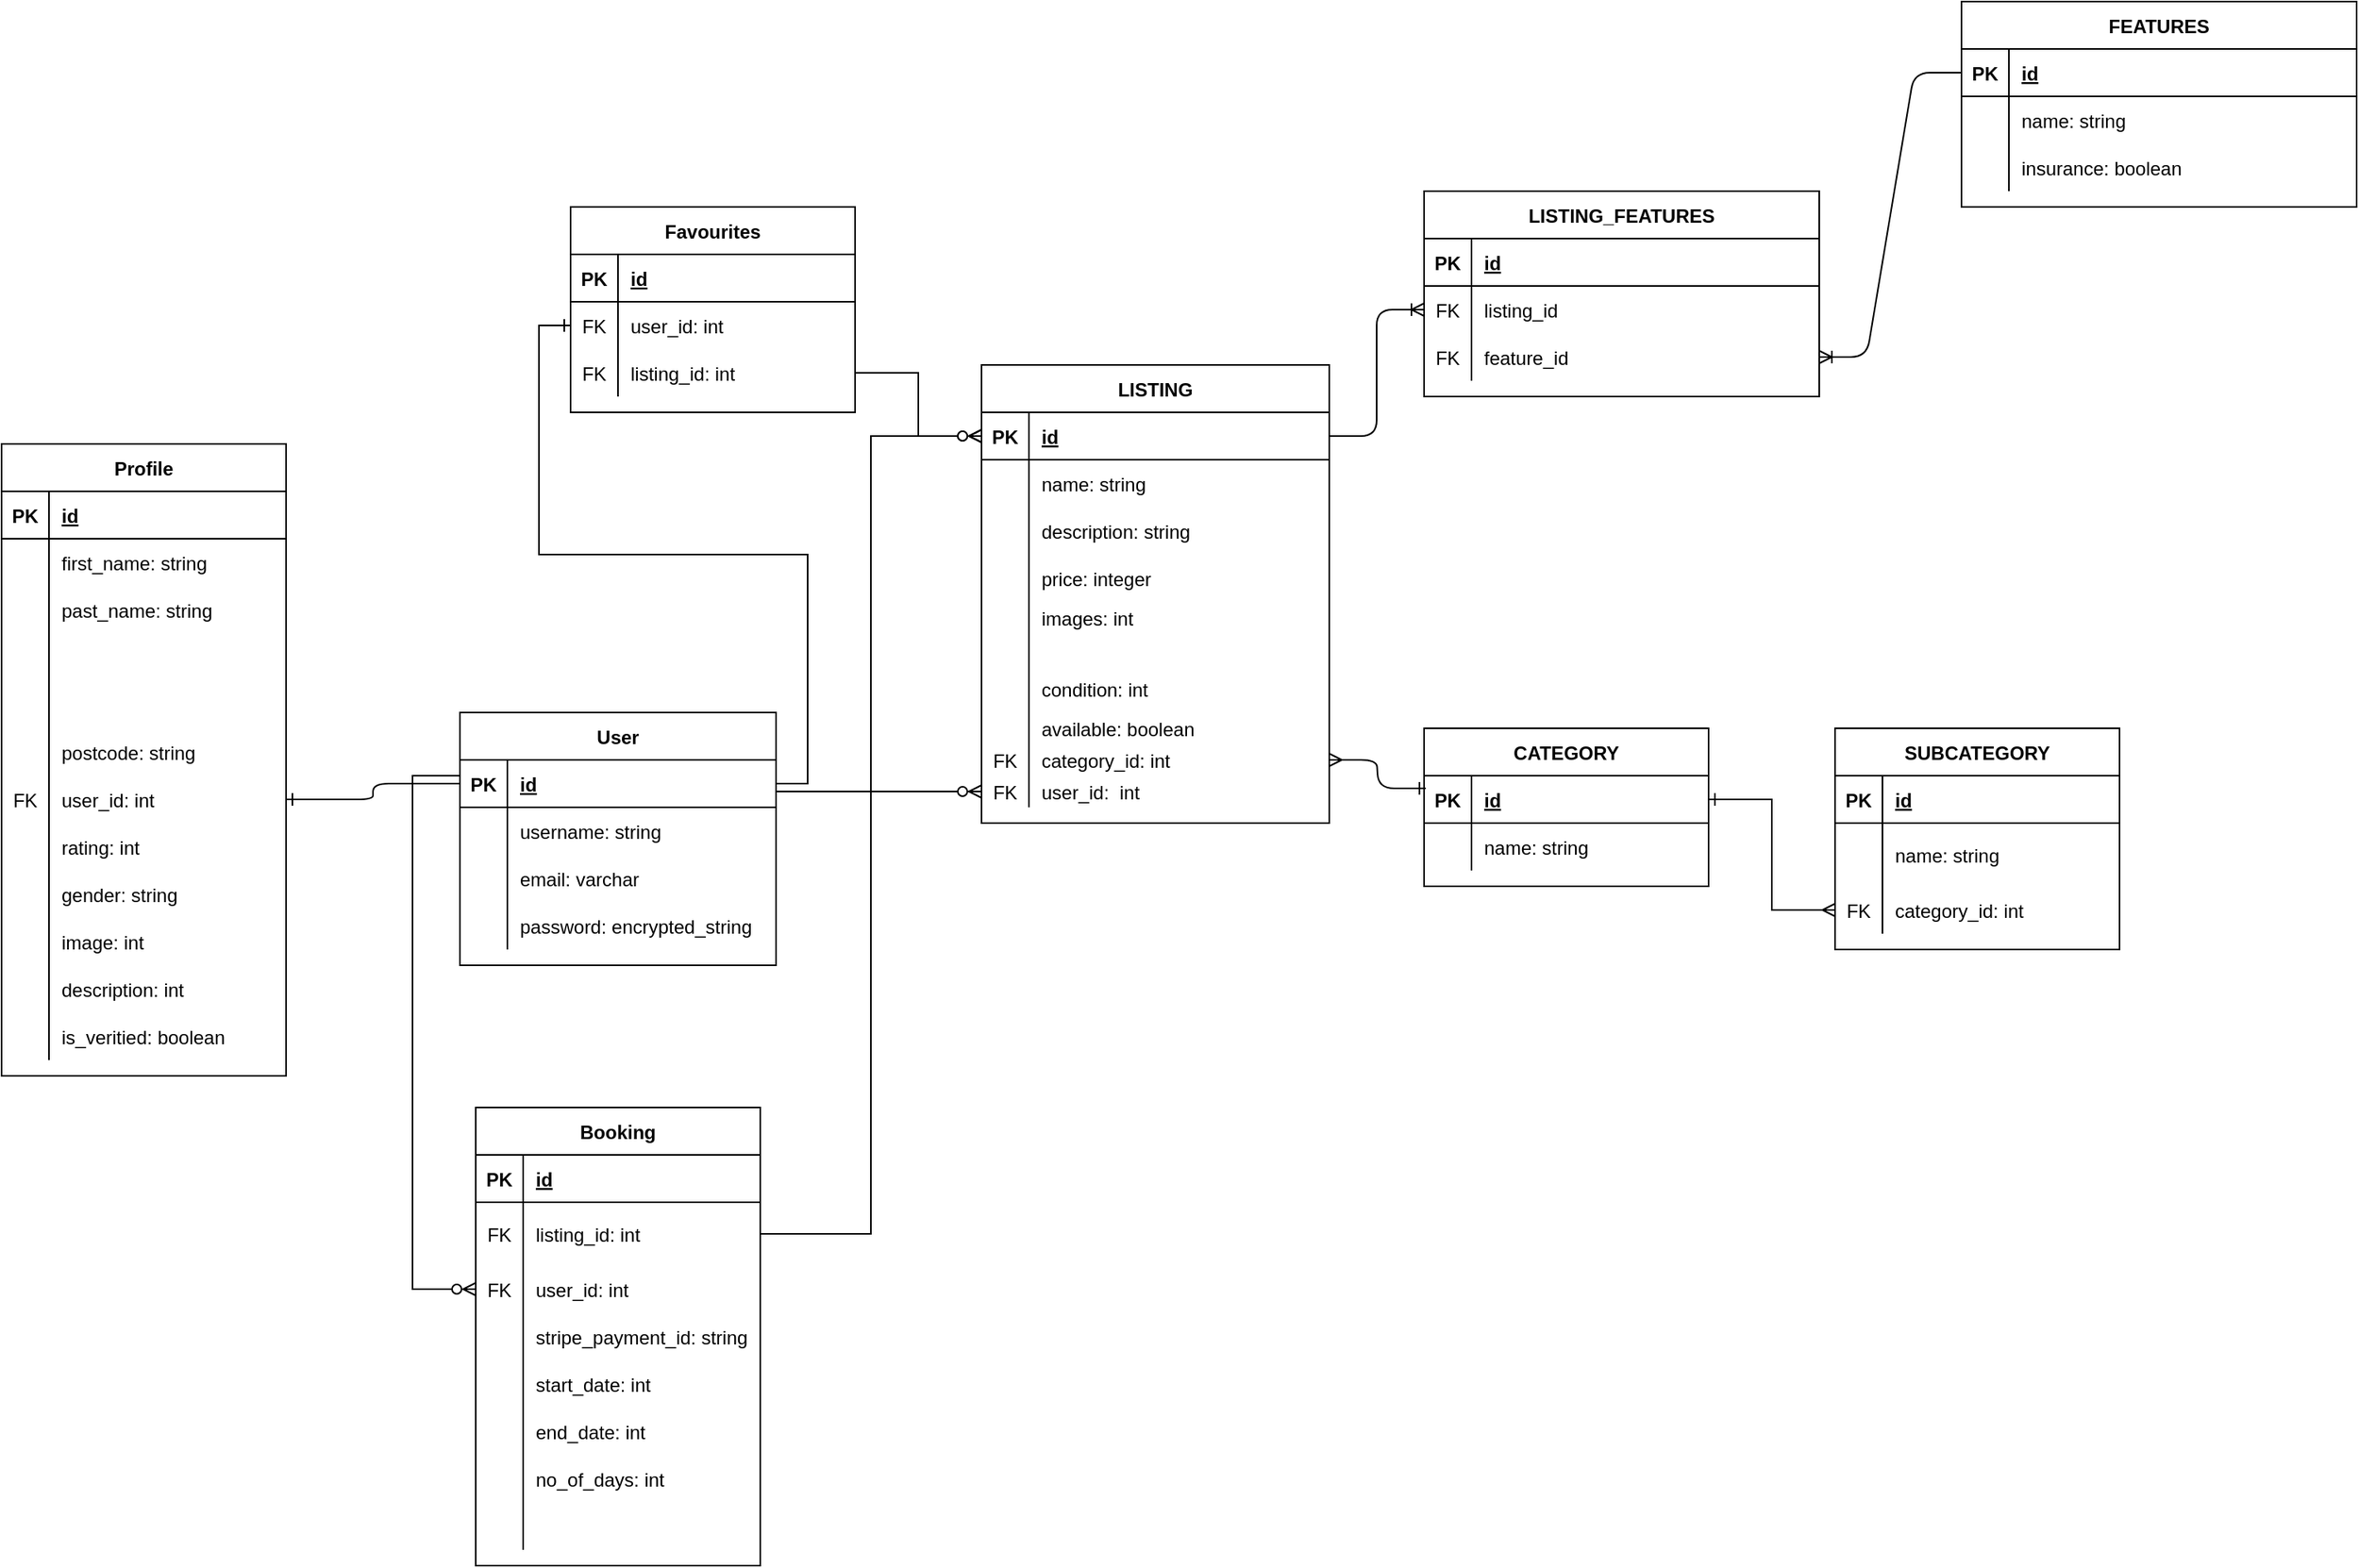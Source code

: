 <mxfile version="14.4.4" type="github">
  <diagram id="R2lEEEUBdFMjLlhIrx00" name="Page-1">
    <mxGraphModel dx="1363" dy="677" grid="1" gridSize="10" guides="1" tooltips="1" connect="1" arrows="1" fold="1" page="1" pageScale="1" pageWidth="1654" pageHeight="2336" math="0" shadow="0" extFonts="Permanent Marker^https://fonts.googleapis.com/css?family=Permanent+Marker">
      <root>
        <mxCell id="0" />
        <mxCell id="1" parent="0" />
        <mxCell id="C-vyLk0tnHw3VtMMgP7b-13" value="LISTING_FEATURES" style="shape=table;startSize=30;container=1;collapsible=1;childLayout=tableLayout;fixedRows=1;rowLines=0;fontStyle=1;align=center;resizeLast=1;" parent="1" vertex="1">
          <mxGeometry x="980" y="160" width="250" height="130" as="geometry" />
        </mxCell>
        <mxCell id="C-vyLk0tnHw3VtMMgP7b-14" value="" style="shape=partialRectangle;collapsible=0;dropTarget=0;pointerEvents=0;fillColor=none;points=[[0,0.5],[1,0.5]];portConstraint=eastwest;top=0;left=0;right=0;bottom=1;" parent="C-vyLk0tnHw3VtMMgP7b-13" vertex="1">
          <mxGeometry y="30" width="250" height="30" as="geometry" />
        </mxCell>
        <mxCell id="C-vyLk0tnHw3VtMMgP7b-15" value="PK" style="shape=partialRectangle;overflow=hidden;connectable=0;fillColor=none;top=0;left=0;bottom=0;right=0;fontStyle=1;" parent="C-vyLk0tnHw3VtMMgP7b-14" vertex="1">
          <mxGeometry width="30" height="30" as="geometry" />
        </mxCell>
        <mxCell id="C-vyLk0tnHw3VtMMgP7b-16" value="id" style="shape=partialRectangle;overflow=hidden;connectable=0;fillColor=none;top=0;left=0;bottom=0;right=0;align=left;spacingLeft=6;fontStyle=5;" parent="C-vyLk0tnHw3VtMMgP7b-14" vertex="1">
          <mxGeometry x="30" width="220" height="30" as="geometry" />
        </mxCell>
        <mxCell id="C-vyLk0tnHw3VtMMgP7b-17" value="" style="shape=partialRectangle;collapsible=0;dropTarget=0;pointerEvents=0;fillColor=none;points=[[0,0.5],[1,0.5]];portConstraint=eastwest;top=0;left=0;right=0;bottom=0;" parent="C-vyLk0tnHw3VtMMgP7b-13" vertex="1">
          <mxGeometry y="60" width="250" height="30" as="geometry" />
        </mxCell>
        <mxCell id="C-vyLk0tnHw3VtMMgP7b-18" value="FK" style="shape=partialRectangle;overflow=hidden;connectable=0;fillColor=none;top=0;left=0;bottom=0;right=0;" parent="C-vyLk0tnHw3VtMMgP7b-17" vertex="1">
          <mxGeometry width="30" height="30" as="geometry" />
        </mxCell>
        <mxCell id="C-vyLk0tnHw3VtMMgP7b-19" value="listing_id" style="shape=partialRectangle;overflow=hidden;connectable=0;fillColor=none;top=0;left=0;bottom=0;right=0;align=left;spacingLeft=6;" parent="C-vyLk0tnHw3VtMMgP7b-17" vertex="1">
          <mxGeometry x="30" width="220" height="30" as="geometry" />
        </mxCell>
        <mxCell id="C-vyLk0tnHw3VtMMgP7b-20" value="" style="shape=partialRectangle;collapsible=0;dropTarget=0;pointerEvents=0;fillColor=none;points=[[0,0.5],[1,0.5]];portConstraint=eastwest;top=0;left=0;right=0;bottom=0;" parent="C-vyLk0tnHw3VtMMgP7b-13" vertex="1">
          <mxGeometry y="90" width="250" height="30" as="geometry" />
        </mxCell>
        <mxCell id="C-vyLk0tnHw3VtMMgP7b-21" value="FK" style="shape=partialRectangle;overflow=hidden;connectable=0;fillColor=none;top=0;left=0;bottom=0;right=0;" parent="C-vyLk0tnHw3VtMMgP7b-20" vertex="1">
          <mxGeometry width="30" height="30" as="geometry" />
        </mxCell>
        <mxCell id="C-vyLk0tnHw3VtMMgP7b-22" value="feature_id" style="shape=partialRectangle;overflow=hidden;connectable=0;fillColor=none;top=0;left=0;bottom=0;right=0;align=left;spacingLeft=6;" parent="C-vyLk0tnHw3VtMMgP7b-20" vertex="1">
          <mxGeometry x="30" width="220" height="30" as="geometry" />
        </mxCell>
        <mxCell id="C-vyLk0tnHw3VtMMgP7b-23" value="FEATURES" style="shape=table;startSize=30;container=1;collapsible=1;childLayout=tableLayout;fixedRows=1;rowLines=0;fontStyle=1;align=center;resizeLast=1;" parent="1" vertex="1">
          <mxGeometry x="1320" y="40" width="250" height="130" as="geometry" />
        </mxCell>
        <mxCell id="C-vyLk0tnHw3VtMMgP7b-24" value="" style="shape=partialRectangle;collapsible=0;dropTarget=0;pointerEvents=0;fillColor=none;points=[[0,0.5],[1,0.5]];portConstraint=eastwest;top=0;left=0;right=0;bottom=1;" parent="C-vyLk0tnHw3VtMMgP7b-23" vertex="1">
          <mxGeometry y="30" width="250" height="30" as="geometry" />
        </mxCell>
        <mxCell id="C-vyLk0tnHw3VtMMgP7b-25" value="PK" style="shape=partialRectangle;overflow=hidden;connectable=0;fillColor=none;top=0;left=0;bottom=0;right=0;fontStyle=1;" parent="C-vyLk0tnHw3VtMMgP7b-24" vertex="1">
          <mxGeometry width="30" height="30" as="geometry" />
        </mxCell>
        <mxCell id="C-vyLk0tnHw3VtMMgP7b-26" value="id" style="shape=partialRectangle;overflow=hidden;connectable=0;fillColor=none;top=0;left=0;bottom=0;right=0;align=left;spacingLeft=6;fontStyle=5;" parent="C-vyLk0tnHw3VtMMgP7b-24" vertex="1">
          <mxGeometry x="30" width="220" height="30" as="geometry" />
        </mxCell>
        <mxCell id="C-vyLk0tnHw3VtMMgP7b-27" value="" style="shape=partialRectangle;collapsible=0;dropTarget=0;pointerEvents=0;fillColor=none;points=[[0,0.5],[1,0.5]];portConstraint=eastwest;top=0;left=0;right=0;bottom=0;" parent="C-vyLk0tnHw3VtMMgP7b-23" vertex="1">
          <mxGeometry y="60" width="250" height="30" as="geometry" />
        </mxCell>
        <mxCell id="C-vyLk0tnHw3VtMMgP7b-28" value="" style="shape=partialRectangle;overflow=hidden;connectable=0;fillColor=none;top=0;left=0;bottom=0;right=0;" parent="C-vyLk0tnHw3VtMMgP7b-27" vertex="1">
          <mxGeometry width="30" height="30" as="geometry" />
        </mxCell>
        <mxCell id="C-vyLk0tnHw3VtMMgP7b-29" value="name: string" style="shape=partialRectangle;overflow=hidden;connectable=0;fillColor=none;top=0;left=0;bottom=0;right=0;align=left;spacingLeft=6;" parent="C-vyLk0tnHw3VtMMgP7b-27" vertex="1">
          <mxGeometry x="30" width="220" height="30" as="geometry" />
        </mxCell>
        <mxCell id="Q3FPXsVdG5ssyg1eh__7-69" style="shape=partialRectangle;collapsible=0;dropTarget=0;pointerEvents=0;fillColor=none;points=[[0,0.5],[1,0.5]];portConstraint=eastwest;top=0;left=0;right=0;bottom=0;" vertex="1" parent="C-vyLk0tnHw3VtMMgP7b-23">
          <mxGeometry y="90" width="250" height="30" as="geometry" />
        </mxCell>
        <mxCell id="Q3FPXsVdG5ssyg1eh__7-70" style="shape=partialRectangle;overflow=hidden;connectable=0;fillColor=none;top=0;left=0;bottom=0;right=0;" vertex="1" parent="Q3FPXsVdG5ssyg1eh__7-69">
          <mxGeometry width="30" height="30" as="geometry" />
        </mxCell>
        <mxCell id="Q3FPXsVdG5ssyg1eh__7-71" value="insurance: boolean" style="shape=partialRectangle;overflow=hidden;connectable=0;fillColor=none;top=0;left=0;bottom=0;right=0;align=left;spacingLeft=6;" vertex="1" parent="Q3FPXsVdG5ssyg1eh__7-69">
          <mxGeometry x="30" width="220" height="30" as="geometry" />
        </mxCell>
        <mxCell id="Q3FPXsVdG5ssyg1eh__7-32" value="LISTING" style="shape=table;startSize=30;container=1;collapsible=1;childLayout=tableLayout;fixedRows=1;rowLines=0;fontStyle=1;align=center;resizeLast=1;" vertex="1" parent="1">
          <mxGeometry x="700" y="270" width="220" height="290" as="geometry" />
        </mxCell>
        <mxCell id="Q3FPXsVdG5ssyg1eh__7-33" value="" style="shape=partialRectangle;collapsible=0;dropTarget=0;pointerEvents=0;fillColor=none;points=[[0,0.5],[1,0.5]];portConstraint=eastwest;top=0;left=0;right=0;bottom=1;" vertex="1" parent="Q3FPXsVdG5ssyg1eh__7-32">
          <mxGeometry y="30" width="220" height="30" as="geometry" />
        </mxCell>
        <mxCell id="Q3FPXsVdG5ssyg1eh__7-34" value="PK" style="shape=partialRectangle;overflow=hidden;connectable=0;fillColor=none;top=0;left=0;bottom=0;right=0;fontStyle=1;" vertex="1" parent="Q3FPXsVdG5ssyg1eh__7-33">
          <mxGeometry width="30" height="30" as="geometry" />
        </mxCell>
        <mxCell id="Q3FPXsVdG5ssyg1eh__7-35" value="id" style="shape=partialRectangle;overflow=hidden;connectable=0;fillColor=none;top=0;left=0;bottom=0;right=0;align=left;spacingLeft=6;fontStyle=5;" vertex="1" parent="Q3FPXsVdG5ssyg1eh__7-33">
          <mxGeometry x="30" width="190" height="30" as="geometry" />
        </mxCell>
        <mxCell id="Q3FPXsVdG5ssyg1eh__7-36" value="" style="shape=partialRectangle;collapsible=0;dropTarget=0;pointerEvents=0;fillColor=none;points=[[0,0.5],[1,0.5]];portConstraint=eastwest;top=0;left=0;right=0;bottom=0;" vertex="1" parent="Q3FPXsVdG5ssyg1eh__7-32">
          <mxGeometry y="60" width="220" height="30" as="geometry" />
        </mxCell>
        <mxCell id="Q3FPXsVdG5ssyg1eh__7-37" value="" style="shape=partialRectangle;overflow=hidden;connectable=0;fillColor=none;top=0;left=0;bottom=0;right=0;" vertex="1" parent="Q3FPXsVdG5ssyg1eh__7-36">
          <mxGeometry width="30" height="30" as="geometry" />
        </mxCell>
        <mxCell id="Q3FPXsVdG5ssyg1eh__7-38" value="name: string" style="shape=partialRectangle;overflow=hidden;connectable=0;fillColor=none;top=0;left=0;bottom=0;right=0;align=left;spacingLeft=6;" vertex="1" parent="Q3FPXsVdG5ssyg1eh__7-36">
          <mxGeometry x="30" width="190" height="30" as="geometry" />
        </mxCell>
        <mxCell id="Q3FPXsVdG5ssyg1eh__7-51" style="shape=partialRectangle;collapsible=0;dropTarget=0;pointerEvents=0;fillColor=none;points=[[0,0.5],[1,0.5]];portConstraint=eastwest;top=0;left=0;right=0;bottom=0;" vertex="1" parent="Q3FPXsVdG5ssyg1eh__7-32">
          <mxGeometry y="90" width="220" height="30" as="geometry" />
        </mxCell>
        <mxCell id="Q3FPXsVdG5ssyg1eh__7-52" style="shape=partialRectangle;overflow=hidden;connectable=0;fillColor=none;top=0;left=0;bottom=0;right=0;" vertex="1" parent="Q3FPXsVdG5ssyg1eh__7-51">
          <mxGeometry width="30" height="30" as="geometry" />
        </mxCell>
        <mxCell id="Q3FPXsVdG5ssyg1eh__7-53" value="description: string" style="shape=partialRectangle;overflow=hidden;connectable=0;fillColor=none;top=0;left=0;bottom=0;right=0;align=left;spacingLeft=6;" vertex="1" parent="Q3FPXsVdG5ssyg1eh__7-51">
          <mxGeometry x="30" width="190" height="30" as="geometry" />
        </mxCell>
        <mxCell id="Q3FPXsVdG5ssyg1eh__7-48" style="shape=partialRectangle;collapsible=0;dropTarget=0;pointerEvents=0;fillColor=none;points=[[0,0.5],[1,0.5]];portConstraint=eastwest;top=0;left=0;right=0;bottom=0;" vertex="1" parent="Q3FPXsVdG5ssyg1eh__7-32">
          <mxGeometry y="120" width="220" height="30" as="geometry" />
        </mxCell>
        <mxCell id="Q3FPXsVdG5ssyg1eh__7-49" style="shape=partialRectangle;overflow=hidden;connectable=0;fillColor=none;top=0;left=0;bottom=0;right=0;" vertex="1" parent="Q3FPXsVdG5ssyg1eh__7-48">
          <mxGeometry width="30" height="30" as="geometry" />
        </mxCell>
        <mxCell id="Q3FPXsVdG5ssyg1eh__7-50" value="price: integer" style="shape=partialRectangle;overflow=hidden;connectable=0;fillColor=none;top=0;left=0;bottom=0;right=0;align=left;spacingLeft=6;" vertex="1" parent="Q3FPXsVdG5ssyg1eh__7-48">
          <mxGeometry x="30" width="190" height="30" as="geometry" />
        </mxCell>
        <mxCell id="Q3FPXsVdG5ssyg1eh__7-45" style="shape=partialRectangle;collapsible=0;dropTarget=0;pointerEvents=0;fillColor=none;points=[[0,0.5],[1,0.5]];portConstraint=eastwest;top=0;left=0;right=0;bottom=0;" vertex="1" parent="Q3FPXsVdG5ssyg1eh__7-32">
          <mxGeometry y="150" width="220" height="20" as="geometry" />
        </mxCell>
        <mxCell id="Q3FPXsVdG5ssyg1eh__7-46" style="shape=partialRectangle;overflow=hidden;connectable=0;fillColor=none;top=0;left=0;bottom=0;right=0;" vertex="1" parent="Q3FPXsVdG5ssyg1eh__7-45">
          <mxGeometry width="30" height="20" as="geometry" />
        </mxCell>
        <mxCell id="Q3FPXsVdG5ssyg1eh__7-47" value="images: int " style="shape=partialRectangle;overflow=hidden;connectable=0;fillColor=none;top=0;left=0;bottom=0;right=0;align=left;spacingLeft=6;" vertex="1" parent="Q3FPXsVdG5ssyg1eh__7-45">
          <mxGeometry x="30" width="190" height="20" as="geometry" />
        </mxCell>
        <mxCell id="Q3FPXsVdG5ssyg1eh__7-60" style="shape=partialRectangle;collapsible=0;dropTarget=0;pointerEvents=0;fillColor=none;points=[[0,0.5],[1,0.5]];portConstraint=eastwest;top=0;left=0;right=0;bottom=0;" vertex="1" parent="Q3FPXsVdG5ssyg1eh__7-32">
          <mxGeometry y="170" width="220" height="20" as="geometry" />
        </mxCell>
        <mxCell id="Q3FPXsVdG5ssyg1eh__7-61" style="shape=partialRectangle;overflow=hidden;connectable=0;fillColor=none;top=0;left=0;bottom=0;right=0;" vertex="1" parent="Q3FPXsVdG5ssyg1eh__7-60">
          <mxGeometry width="30" height="20" as="geometry" />
        </mxCell>
        <mxCell id="Q3FPXsVdG5ssyg1eh__7-62" value="" style="shape=partialRectangle;overflow=hidden;connectable=0;fillColor=none;top=0;left=0;bottom=0;right=0;align=left;spacingLeft=6;" vertex="1" parent="Q3FPXsVdG5ssyg1eh__7-60">
          <mxGeometry x="30" width="190" height="20" as="geometry" />
        </mxCell>
        <mxCell id="Q3FPXsVdG5ssyg1eh__7-57" style="shape=partialRectangle;collapsible=0;dropTarget=0;pointerEvents=0;fillColor=none;points=[[0,0.5],[1,0.5]];portConstraint=eastwest;top=0;left=0;right=0;bottom=0;" vertex="1" parent="Q3FPXsVdG5ssyg1eh__7-32">
          <mxGeometry y="190" width="220" height="30" as="geometry" />
        </mxCell>
        <mxCell id="Q3FPXsVdG5ssyg1eh__7-58" style="shape=partialRectangle;overflow=hidden;connectable=0;fillColor=none;top=0;left=0;bottom=0;right=0;" vertex="1" parent="Q3FPXsVdG5ssyg1eh__7-57">
          <mxGeometry width="30" height="30" as="geometry" />
        </mxCell>
        <mxCell id="Q3FPXsVdG5ssyg1eh__7-59" value="condition: int" style="shape=partialRectangle;overflow=hidden;connectable=0;fillColor=none;top=0;left=0;bottom=0;right=0;align=left;spacingLeft=6;" vertex="1" parent="Q3FPXsVdG5ssyg1eh__7-57">
          <mxGeometry x="30" width="190" height="30" as="geometry" />
        </mxCell>
        <mxCell id="Q3FPXsVdG5ssyg1eh__7-54" style="shape=partialRectangle;collapsible=0;dropTarget=0;pointerEvents=0;fillColor=none;points=[[0,0.5],[1,0.5]];portConstraint=eastwest;top=0;left=0;right=0;bottom=0;" vertex="1" parent="Q3FPXsVdG5ssyg1eh__7-32">
          <mxGeometry y="220" width="220" height="20" as="geometry" />
        </mxCell>
        <mxCell id="Q3FPXsVdG5ssyg1eh__7-55" style="shape=partialRectangle;overflow=hidden;connectable=0;fillColor=none;top=0;left=0;bottom=0;right=0;" vertex="1" parent="Q3FPXsVdG5ssyg1eh__7-54">
          <mxGeometry width="30" height="20" as="geometry" />
        </mxCell>
        <mxCell id="Q3FPXsVdG5ssyg1eh__7-56" value="available: boolean" style="shape=partialRectangle;overflow=hidden;connectable=0;fillColor=none;top=0;left=0;bottom=0;right=0;align=left;spacingLeft=6;" vertex="1" parent="Q3FPXsVdG5ssyg1eh__7-54">
          <mxGeometry x="30" width="190" height="20" as="geometry" />
        </mxCell>
        <mxCell id="Q3FPXsVdG5ssyg1eh__7-132" style="shape=partialRectangle;collapsible=0;dropTarget=0;pointerEvents=0;fillColor=none;points=[[0,0.5],[1,0.5]];portConstraint=eastwest;top=0;left=0;right=0;bottom=0;" vertex="1" parent="Q3FPXsVdG5ssyg1eh__7-32">
          <mxGeometry y="240" width="220" height="20" as="geometry" />
        </mxCell>
        <mxCell id="Q3FPXsVdG5ssyg1eh__7-133" value="FK" style="shape=partialRectangle;overflow=hidden;connectable=0;fillColor=none;top=0;left=0;bottom=0;right=0;" vertex="1" parent="Q3FPXsVdG5ssyg1eh__7-132">
          <mxGeometry width="30" height="20" as="geometry" />
        </mxCell>
        <mxCell id="Q3FPXsVdG5ssyg1eh__7-134" value="category_id: int" style="shape=partialRectangle;overflow=hidden;connectable=0;fillColor=none;top=0;left=0;bottom=0;right=0;align=left;spacingLeft=6;" vertex="1" parent="Q3FPXsVdG5ssyg1eh__7-132">
          <mxGeometry x="30" width="190" height="20" as="geometry" />
        </mxCell>
        <mxCell id="Q3FPXsVdG5ssyg1eh__7-139" style="shape=partialRectangle;collapsible=0;dropTarget=0;pointerEvents=0;fillColor=none;points=[[0,0.5],[1,0.5]];portConstraint=eastwest;top=0;left=0;right=0;bottom=0;" vertex="1" parent="Q3FPXsVdG5ssyg1eh__7-32">
          <mxGeometry y="260" width="220" height="20" as="geometry" />
        </mxCell>
        <mxCell id="Q3FPXsVdG5ssyg1eh__7-140" value="FK" style="shape=partialRectangle;overflow=hidden;connectable=0;fillColor=none;top=0;left=0;bottom=0;right=0;" vertex="1" parent="Q3FPXsVdG5ssyg1eh__7-139">
          <mxGeometry width="30" height="20" as="geometry" />
        </mxCell>
        <mxCell id="Q3FPXsVdG5ssyg1eh__7-141" value="user_id:  int" style="shape=partialRectangle;overflow=hidden;connectable=0;fillColor=none;top=0;left=0;bottom=0;right=0;align=left;spacingLeft=6;" vertex="1" parent="Q3FPXsVdG5ssyg1eh__7-139">
          <mxGeometry x="30" width="190" height="20" as="geometry" />
        </mxCell>
        <mxCell id="Q3FPXsVdG5ssyg1eh__7-76" value="" style="edgeStyle=entityRelationEdgeStyle;fontSize=12;html=1;endArrow=ERoneToMany;endFill=0;exitX=1;exitY=0.5;exitDx=0;exitDy=0;entryX=0;entryY=0.5;entryDx=0;entryDy=0;" edge="1" parent="1" source="Q3FPXsVdG5ssyg1eh__7-33" target="C-vyLk0tnHw3VtMMgP7b-17">
          <mxGeometry width="100" height="100" relative="1" as="geometry">
            <mxPoint x="390" y="380" as="sourcePoint" />
            <mxPoint x="490" y="280" as="targetPoint" />
          </mxGeometry>
        </mxCell>
        <mxCell id="Q3FPXsVdG5ssyg1eh__7-77" value="" style="edgeStyle=entityRelationEdgeStyle;fontSize=12;html=1;endArrow=none;endFill=0;exitX=1;exitY=0.5;exitDx=0;exitDy=0;entryX=0;entryY=0.5;entryDx=0;entryDy=0;startArrow=ERoneToMany;startFill=0;" edge="1" parent="1" source="C-vyLk0tnHw3VtMMgP7b-20" target="C-vyLk0tnHw3VtMMgP7b-24">
          <mxGeometry width="100" height="100" relative="1" as="geometry">
            <mxPoint x="690" y="200" as="sourcePoint" />
            <mxPoint x="790" y="100" as="targetPoint" />
          </mxGeometry>
        </mxCell>
        <mxCell id="Q3FPXsVdG5ssyg1eh__7-78" value="User" style="shape=table;startSize=30;container=1;collapsible=1;childLayout=tableLayout;fixedRows=1;rowLines=0;fontStyle=1;align=center;resizeLast=1;" vertex="1" parent="1">
          <mxGeometry x="370" y="490" width="200" height="160" as="geometry" />
        </mxCell>
        <mxCell id="Q3FPXsVdG5ssyg1eh__7-79" value="" style="shape=partialRectangle;collapsible=0;dropTarget=0;pointerEvents=0;fillColor=none;top=0;left=0;bottom=1;right=0;points=[[0,0.5],[1,0.5]];portConstraint=eastwest;" vertex="1" parent="Q3FPXsVdG5ssyg1eh__7-78">
          <mxGeometry y="30" width="200" height="30" as="geometry" />
        </mxCell>
        <mxCell id="Q3FPXsVdG5ssyg1eh__7-80" value="PK" style="shape=partialRectangle;connectable=0;fillColor=none;top=0;left=0;bottom=0;right=0;fontStyle=1;overflow=hidden;" vertex="1" parent="Q3FPXsVdG5ssyg1eh__7-79">
          <mxGeometry width="30" height="30" as="geometry" />
        </mxCell>
        <mxCell id="Q3FPXsVdG5ssyg1eh__7-81" value="id" style="shape=partialRectangle;connectable=0;fillColor=none;top=0;left=0;bottom=0;right=0;align=left;spacingLeft=6;fontStyle=5;overflow=hidden;" vertex="1" parent="Q3FPXsVdG5ssyg1eh__7-79">
          <mxGeometry x="30" width="170" height="30" as="geometry" />
        </mxCell>
        <mxCell id="Q3FPXsVdG5ssyg1eh__7-82" value="" style="shape=partialRectangle;collapsible=0;dropTarget=0;pointerEvents=0;fillColor=none;top=0;left=0;bottom=0;right=0;points=[[0,0.5],[1,0.5]];portConstraint=eastwest;" vertex="1" parent="Q3FPXsVdG5ssyg1eh__7-78">
          <mxGeometry y="60" width="200" height="30" as="geometry" />
        </mxCell>
        <mxCell id="Q3FPXsVdG5ssyg1eh__7-83" value="" style="shape=partialRectangle;connectable=0;fillColor=none;top=0;left=0;bottom=0;right=0;editable=1;overflow=hidden;" vertex="1" parent="Q3FPXsVdG5ssyg1eh__7-82">
          <mxGeometry width="30" height="30" as="geometry" />
        </mxCell>
        <mxCell id="Q3FPXsVdG5ssyg1eh__7-84" value="username: string" style="shape=partialRectangle;connectable=0;fillColor=none;top=0;left=0;bottom=0;right=0;align=left;spacingLeft=6;overflow=hidden;" vertex="1" parent="Q3FPXsVdG5ssyg1eh__7-82">
          <mxGeometry x="30" width="170" height="30" as="geometry" />
        </mxCell>
        <mxCell id="Q3FPXsVdG5ssyg1eh__7-85" value="" style="shape=partialRectangle;collapsible=0;dropTarget=0;pointerEvents=0;fillColor=none;top=0;left=0;bottom=0;right=0;points=[[0,0.5],[1,0.5]];portConstraint=eastwest;" vertex="1" parent="Q3FPXsVdG5ssyg1eh__7-78">
          <mxGeometry y="90" width="200" height="30" as="geometry" />
        </mxCell>
        <mxCell id="Q3FPXsVdG5ssyg1eh__7-86" value="" style="shape=partialRectangle;connectable=0;fillColor=none;top=0;left=0;bottom=0;right=0;editable=1;overflow=hidden;" vertex="1" parent="Q3FPXsVdG5ssyg1eh__7-85">
          <mxGeometry width="30" height="30" as="geometry" />
        </mxCell>
        <mxCell id="Q3FPXsVdG5ssyg1eh__7-87" value="email: varchar" style="shape=partialRectangle;connectable=0;fillColor=none;top=0;left=0;bottom=0;right=0;align=left;spacingLeft=6;overflow=hidden;" vertex="1" parent="Q3FPXsVdG5ssyg1eh__7-85">
          <mxGeometry x="30" width="170" height="30" as="geometry" />
        </mxCell>
        <mxCell id="Q3FPXsVdG5ssyg1eh__7-88" value="" style="shape=partialRectangle;collapsible=0;dropTarget=0;pointerEvents=0;fillColor=none;top=0;left=0;bottom=0;right=0;points=[[0,0.5],[1,0.5]];portConstraint=eastwest;" vertex="1" parent="Q3FPXsVdG5ssyg1eh__7-78">
          <mxGeometry y="120" width="200" height="30" as="geometry" />
        </mxCell>
        <mxCell id="Q3FPXsVdG5ssyg1eh__7-89" value="" style="shape=partialRectangle;connectable=0;fillColor=none;top=0;left=0;bottom=0;right=0;editable=1;overflow=hidden;" vertex="1" parent="Q3FPXsVdG5ssyg1eh__7-88">
          <mxGeometry width="30" height="30" as="geometry" />
        </mxCell>
        <mxCell id="Q3FPXsVdG5ssyg1eh__7-90" value="password: encrypted_string" style="shape=partialRectangle;connectable=0;fillColor=none;top=0;left=0;bottom=0;right=0;align=left;spacingLeft=6;overflow=hidden;" vertex="1" parent="Q3FPXsVdG5ssyg1eh__7-88">
          <mxGeometry x="30" width="170" height="30" as="geometry" />
        </mxCell>
        <mxCell id="Q3FPXsVdG5ssyg1eh__7-95" value="Profile" style="shape=table;startSize=30;container=1;collapsible=1;childLayout=tableLayout;fixedRows=1;rowLines=0;fontStyle=1;align=center;resizeLast=1;" vertex="1" parent="1">
          <mxGeometry x="80" y="320" width="180" height="400" as="geometry" />
        </mxCell>
        <mxCell id="Q3FPXsVdG5ssyg1eh__7-96" value="" style="shape=partialRectangle;collapsible=0;dropTarget=0;pointerEvents=0;fillColor=none;top=0;left=0;bottom=1;right=0;points=[[0,0.5],[1,0.5]];portConstraint=eastwest;" vertex="1" parent="Q3FPXsVdG5ssyg1eh__7-95">
          <mxGeometry y="30" width="180" height="30" as="geometry" />
        </mxCell>
        <mxCell id="Q3FPXsVdG5ssyg1eh__7-97" value="PK" style="shape=partialRectangle;connectable=0;fillColor=none;top=0;left=0;bottom=0;right=0;fontStyle=1;overflow=hidden;" vertex="1" parent="Q3FPXsVdG5ssyg1eh__7-96">
          <mxGeometry width="30" height="30" as="geometry" />
        </mxCell>
        <mxCell id="Q3FPXsVdG5ssyg1eh__7-98" value="id" style="shape=partialRectangle;connectable=0;fillColor=none;top=0;left=0;bottom=0;right=0;align=left;spacingLeft=6;fontStyle=5;overflow=hidden;" vertex="1" parent="Q3FPXsVdG5ssyg1eh__7-96">
          <mxGeometry x="30" width="150" height="30" as="geometry" />
        </mxCell>
        <mxCell id="Q3FPXsVdG5ssyg1eh__7-99" value="" style="shape=partialRectangle;collapsible=0;dropTarget=0;pointerEvents=0;fillColor=none;top=0;left=0;bottom=0;right=0;points=[[0,0.5],[1,0.5]];portConstraint=eastwest;" vertex="1" parent="Q3FPXsVdG5ssyg1eh__7-95">
          <mxGeometry y="60" width="180" height="30" as="geometry" />
        </mxCell>
        <mxCell id="Q3FPXsVdG5ssyg1eh__7-100" value="" style="shape=partialRectangle;connectable=0;fillColor=none;top=0;left=0;bottom=0;right=0;editable=1;overflow=hidden;" vertex="1" parent="Q3FPXsVdG5ssyg1eh__7-99">
          <mxGeometry width="30" height="30" as="geometry" />
        </mxCell>
        <mxCell id="Q3FPXsVdG5ssyg1eh__7-101" value="first_name: string" style="shape=partialRectangle;connectable=0;fillColor=none;top=0;left=0;bottom=0;right=0;align=left;spacingLeft=6;overflow=hidden;" vertex="1" parent="Q3FPXsVdG5ssyg1eh__7-99">
          <mxGeometry x="30" width="150" height="30" as="geometry" />
        </mxCell>
        <mxCell id="Q3FPXsVdG5ssyg1eh__7-102" value="" style="shape=partialRectangle;collapsible=0;dropTarget=0;pointerEvents=0;fillColor=none;top=0;left=0;bottom=0;right=0;points=[[0,0.5],[1,0.5]];portConstraint=eastwest;" vertex="1" parent="Q3FPXsVdG5ssyg1eh__7-95">
          <mxGeometry y="90" width="180" height="30" as="geometry" />
        </mxCell>
        <mxCell id="Q3FPXsVdG5ssyg1eh__7-103" value="" style="shape=partialRectangle;connectable=0;fillColor=none;top=0;left=0;bottom=0;right=0;editable=1;overflow=hidden;" vertex="1" parent="Q3FPXsVdG5ssyg1eh__7-102">
          <mxGeometry width="30" height="30" as="geometry" />
        </mxCell>
        <mxCell id="Q3FPXsVdG5ssyg1eh__7-104" value="past_name: string" style="shape=partialRectangle;connectable=0;fillColor=none;top=0;left=0;bottom=0;right=0;align=left;spacingLeft=6;overflow=hidden;" vertex="1" parent="Q3FPXsVdG5ssyg1eh__7-102">
          <mxGeometry x="30" width="150" height="30" as="geometry" />
        </mxCell>
        <mxCell id="Q3FPXsVdG5ssyg1eh__7-192" style="shape=partialRectangle;collapsible=0;dropTarget=0;pointerEvents=0;fillColor=none;top=0;left=0;bottom=0;right=0;points=[[0,0.5],[1,0.5]];portConstraint=eastwest;" vertex="1" parent="Q3FPXsVdG5ssyg1eh__7-95">
          <mxGeometry y="120" width="180" height="30" as="geometry" />
        </mxCell>
        <mxCell id="Q3FPXsVdG5ssyg1eh__7-193" value="" style="shape=partialRectangle;connectable=0;fillColor=none;top=0;left=0;bottom=0;right=0;editable=1;overflow=hidden;" vertex="1" parent="Q3FPXsVdG5ssyg1eh__7-192">
          <mxGeometry width="30" height="30" as="geometry" />
        </mxCell>
        <mxCell id="Q3FPXsVdG5ssyg1eh__7-194" value="" style="shape=partialRectangle;connectable=0;fillColor=none;top=0;left=0;bottom=0;right=0;align=left;spacingLeft=6;overflow=hidden;" vertex="1" parent="Q3FPXsVdG5ssyg1eh__7-192">
          <mxGeometry x="30" width="150" height="30" as="geometry" />
        </mxCell>
        <mxCell id="Q3FPXsVdG5ssyg1eh__7-171" style="shape=partialRectangle;collapsible=0;dropTarget=0;pointerEvents=0;fillColor=none;top=0;left=0;bottom=0;right=0;points=[[0,0.5],[1,0.5]];portConstraint=eastwest;" vertex="1" parent="Q3FPXsVdG5ssyg1eh__7-95">
          <mxGeometry y="150" width="180" height="30" as="geometry" />
        </mxCell>
        <mxCell id="Q3FPXsVdG5ssyg1eh__7-172" style="shape=partialRectangle;connectable=0;fillColor=none;top=0;left=0;bottom=0;right=0;editable=1;overflow=hidden;" vertex="1" parent="Q3FPXsVdG5ssyg1eh__7-171">
          <mxGeometry width="30" height="30" as="geometry" />
        </mxCell>
        <mxCell id="Q3FPXsVdG5ssyg1eh__7-173" value="" style="shape=partialRectangle;connectable=0;fillColor=none;top=0;left=0;bottom=0;right=0;align=left;spacingLeft=6;overflow=hidden;" vertex="1" parent="Q3FPXsVdG5ssyg1eh__7-171">
          <mxGeometry x="30" width="150" height="30" as="geometry" />
        </mxCell>
        <mxCell id="Q3FPXsVdG5ssyg1eh__7-105" value="" style="shape=partialRectangle;collapsible=0;dropTarget=0;pointerEvents=0;fillColor=none;top=0;left=0;bottom=0;right=0;points=[[0,0.5],[1,0.5]];portConstraint=eastwest;" vertex="1" parent="Q3FPXsVdG5ssyg1eh__7-95">
          <mxGeometry y="180" width="180" height="30" as="geometry" />
        </mxCell>
        <mxCell id="Q3FPXsVdG5ssyg1eh__7-106" value="" style="shape=partialRectangle;connectable=0;fillColor=none;top=0;left=0;bottom=0;right=0;editable=1;overflow=hidden;" vertex="1" parent="Q3FPXsVdG5ssyg1eh__7-105">
          <mxGeometry width="30" height="30" as="geometry" />
        </mxCell>
        <mxCell id="Q3FPXsVdG5ssyg1eh__7-107" value="postcode: string " style="shape=partialRectangle;connectable=0;fillColor=none;top=0;left=0;bottom=0;right=0;align=left;spacingLeft=6;overflow=hidden;" vertex="1" parent="Q3FPXsVdG5ssyg1eh__7-105">
          <mxGeometry x="30" width="150" height="30" as="geometry" />
        </mxCell>
        <mxCell id="Q3FPXsVdG5ssyg1eh__7-111" style="shape=partialRectangle;collapsible=0;dropTarget=0;pointerEvents=0;fillColor=none;top=0;left=0;bottom=0;right=0;points=[[0,0.5],[1,0.5]];portConstraint=eastwest;" vertex="1" parent="Q3FPXsVdG5ssyg1eh__7-95">
          <mxGeometry y="210" width="180" height="30" as="geometry" />
        </mxCell>
        <mxCell id="Q3FPXsVdG5ssyg1eh__7-112" value="FK" style="shape=partialRectangle;connectable=0;fillColor=none;top=0;left=0;bottom=0;right=0;editable=1;overflow=hidden;" vertex="1" parent="Q3FPXsVdG5ssyg1eh__7-111">
          <mxGeometry width="30" height="30" as="geometry" />
        </mxCell>
        <mxCell id="Q3FPXsVdG5ssyg1eh__7-113" value="user_id: int" style="shape=partialRectangle;connectable=0;fillColor=none;top=0;left=0;bottom=0;right=0;align=left;spacingLeft=6;overflow=hidden;" vertex="1" parent="Q3FPXsVdG5ssyg1eh__7-111">
          <mxGeometry x="30" width="150" height="30" as="geometry" />
        </mxCell>
        <mxCell id="Q3FPXsVdG5ssyg1eh__7-159" style="shape=partialRectangle;collapsible=0;dropTarget=0;pointerEvents=0;fillColor=none;top=0;left=0;bottom=0;right=0;points=[[0,0.5],[1,0.5]];portConstraint=eastwest;" vertex="1" parent="Q3FPXsVdG5ssyg1eh__7-95">
          <mxGeometry y="240" width="180" height="30" as="geometry" />
        </mxCell>
        <mxCell id="Q3FPXsVdG5ssyg1eh__7-160" style="shape=partialRectangle;connectable=0;fillColor=none;top=0;left=0;bottom=0;right=0;editable=1;overflow=hidden;" vertex="1" parent="Q3FPXsVdG5ssyg1eh__7-159">
          <mxGeometry width="30" height="30" as="geometry" />
        </mxCell>
        <mxCell id="Q3FPXsVdG5ssyg1eh__7-161" value="rating: int" style="shape=partialRectangle;connectable=0;fillColor=none;top=0;left=0;bottom=0;right=0;align=left;spacingLeft=6;overflow=hidden;" vertex="1" parent="Q3FPXsVdG5ssyg1eh__7-159">
          <mxGeometry x="30" width="150" height="30" as="geometry" />
        </mxCell>
        <mxCell id="Q3FPXsVdG5ssyg1eh__7-162" style="shape=partialRectangle;collapsible=0;dropTarget=0;pointerEvents=0;fillColor=none;top=0;left=0;bottom=0;right=0;points=[[0,0.5],[1,0.5]];portConstraint=eastwest;" vertex="1" parent="Q3FPXsVdG5ssyg1eh__7-95">
          <mxGeometry y="270" width="180" height="30" as="geometry" />
        </mxCell>
        <mxCell id="Q3FPXsVdG5ssyg1eh__7-163" style="shape=partialRectangle;connectable=0;fillColor=none;top=0;left=0;bottom=0;right=0;editable=1;overflow=hidden;" vertex="1" parent="Q3FPXsVdG5ssyg1eh__7-162">
          <mxGeometry width="30" height="30" as="geometry" />
        </mxCell>
        <mxCell id="Q3FPXsVdG5ssyg1eh__7-164" value="gender: string" style="shape=partialRectangle;connectable=0;fillColor=none;top=0;left=0;bottom=0;right=0;align=left;spacingLeft=6;overflow=hidden;" vertex="1" parent="Q3FPXsVdG5ssyg1eh__7-162">
          <mxGeometry x="30" width="150" height="30" as="geometry" />
        </mxCell>
        <mxCell id="Q3FPXsVdG5ssyg1eh__7-165" style="shape=partialRectangle;collapsible=0;dropTarget=0;pointerEvents=0;fillColor=none;top=0;left=0;bottom=0;right=0;points=[[0,0.5],[1,0.5]];portConstraint=eastwest;" vertex="1" parent="Q3FPXsVdG5ssyg1eh__7-95">
          <mxGeometry y="300" width="180" height="30" as="geometry" />
        </mxCell>
        <mxCell id="Q3FPXsVdG5ssyg1eh__7-166" style="shape=partialRectangle;connectable=0;fillColor=none;top=0;left=0;bottom=0;right=0;editable=1;overflow=hidden;" vertex="1" parent="Q3FPXsVdG5ssyg1eh__7-165">
          <mxGeometry width="30" height="30" as="geometry" />
        </mxCell>
        <mxCell id="Q3FPXsVdG5ssyg1eh__7-167" value="image: int" style="shape=partialRectangle;connectable=0;fillColor=none;top=0;left=0;bottom=0;right=0;align=left;spacingLeft=6;overflow=hidden;" vertex="1" parent="Q3FPXsVdG5ssyg1eh__7-165">
          <mxGeometry x="30" width="150" height="30" as="geometry" />
        </mxCell>
        <mxCell id="Q3FPXsVdG5ssyg1eh__7-168" style="shape=partialRectangle;collapsible=0;dropTarget=0;pointerEvents=0;fillColor=none;top=0;left=0;bottom=0;right=0;points=[[0,0.5],[1,0.5]];portConstraint=eastwest;" vertex="1" parent="Q3FPXsVdG5ssyg1eh__7-95">
          <mxGeometry y="330" width="180" height="30" as="geometry" />
        </mxCell>
        <mxCell id="Q3FPXsVdG5ssyg1eh__7-169" style="shape=partialRectangle;connectable=0;fillColor=none;top=0;left=0;bottom=0;right=0;editable=1;overflow=hidden;" vertex="1" parent="Q3FPXsVdG5ssyg1eh__7-168">
          <mxGeometry width="30" height="30" as="geometry" />
        </mxCell>
        <mxCell id="Q3FPXsVdG5ssyg1eh__7-170" value="description: int" style="shape=partialRectangle;connectable=0;fillColor=none;top=0;left=0;bottom=0;right=0;align=left;spacingLeft=6;overflow=hidden;" vertex="1" parent="Q3FPXsVdG5ssyg1eh__7-168">
          <mxGeometry x="30" width="150" height="30" as="geometry" />
        </mxCell>
        <mxCell id="Q3FPXsVdG5ssyg1eh__7-211" style="shape=partialRectangle;collapsible=0;dropTarget=0;pointerEvents=0;fillColor=none;top=0;left=0;bottom=0;right=0;points=[[0,0.5],[1,0.5]];portConstraint=eastwest;" vertex="1" parent="Q3FPXsVdG5ssyg1eh__7-95">
          <mxGeometry y="360" width="180" height="30" as="geometry" />
        </mxCell>
        <mxCell id="Q3FPXsVdG5ssyg1eh__7-212" style="shape=partialRectangle;connectable=0;fillColor=none;top=0;left=0;bottom=0;right=0;editable=1;overflow=hidden;" vertex="1" parent="Q3FPXsVdG5ssyg1eh__7-211">
          <mxGeometry width="30" height="30" as="geometry" />
        </mxCell>
        <mxCell id="Q3FPXsVdG5ssyg1eh__7-213" value="is_veritied: boolean" style="shape=partialRectangle;connectable=0;fillColor=none;top=0;left=0;bottom=0;right=0;align=left;spacingLeft=6;overflow=hidden;" vertex="1" parent="Q3FPXsVdG5ssyg1eh__7-211">
          <mxGeometry x="30" width="150" height="30" as="geometry" />
        </mxCell>
        <mxCell id="Q3FPXsVdG5ssyg1eh__7-110" value="" style="edgeStyle=entityRelationEdgeStyle;fontSize=12;html=1;endArrow=ERzeroToMany;endFill=1;" edge="1" parent="1" target="Q3FPXsVdG5ssyg1eh__7-139">
          <mxGeometry width="100" height="100" relative="1" as="geometry">
            <mxPoint x="570" y="540" as="sourcePoint" />
            <mxPoint x="620" y="490" as="targetPoint" />
          </mxGeometry>
        </mxCell>
        <mxCell id="Q3FPXsVdG5ssyg1eh__7-117" value="" style="fontSize=12;html=1;endArrow=ERone;endFill=1;exitX=0;exitY=0.5;exitDx=0;exitDy=0;entryX=1;entryY=0.5;entryDx=0;entryDy=0;edgeStyle=orthogonalEdgeStyle;" edge="1" parent="1" source="Q3FPXsVdG5ssyg1eh__7-79" target="Q3FPXsVdG5ssyg1eh__7-111">
          <mxGeometry width="100" height="100" relative="1" as="geometry">
            <mxPoint x="260" y="490" as="sourcePoint" />
            <mxPoint x="360" y="390" as="targetPoint" />
          </mxGeometry>
        </mxCell>
        <mxCell id="Q3FPXsVdG5ssyg1eh__7-118" value="CATEGORY" style="shape=table;startSize=30;container=1;collapsible=1;childLayout=tableLayout;fixedRows=1;rowLines=0;fontStyle=1;align=center;resizeLast=1;" vertex="1" parent="1">
          <mxGeometry x="980" y="500" width="180" height="100" as="geometry" />
        </mxCell>
        <mxCell id="Q3FPXsVdG5ssyg1eh__7-119" value="" style="shape=partialRectangle;collapsible=0;dropTarget=0;pointerEvents=0;fillColor=none;top=0;left=0;bottom=1;right=0;points=[[0,0.5],[1,0.5]];portConstraint=eastwest;" vertex="1" parent="Q3FPXsVdG5ssyg1eh__7-118">
          <mxGeometry y="30" width="180" height="30" as="geometry" />
        </mxCell>
        <mxCell id="Q3FPXsVdG5ssyg1eh__7-120" value="PK" style="shape=partialRectangle;connectable=0;fillColor=none;top=0;left=0;bottom=0;right=0;fontStyle=1;overflow=hidden;" vertex="1" parent="Q3FPXsVdG5ssyg1eh__7-119">
          <mxGeometry width="30" height="30" as="geometry" />
        </mxCell>
        <mxCell id="Q3FPXsVdG5ssyg1eh__7-121" value="id" style="shape=partialRectangle;connectable=0;fillColor=none;top=0;left=0;bottom=0;right=0;align=left;spacingLeft=6;fontStyle=5;overflow=hidden;" vertex="1" parent="Q3FPXsVdG5ssyg1eh__7-119">
          <mxGeometry x="30" width="150" height="30" as="geometry" />
        </mxCell>
        <mxCell id="Q3FPXsVdG5ssyg1eh__7-122" value="" style="shape=partialRectangle;collapsible=0;dropTarget=0;pointerEvents=0;fillColor=none;top=0;left=0;bottom=0;right=0;points=[[0,0.5],[1,0.5]];portConstraint=eastwest;" vertex="1" parent="Q3FPXsVdG5ssyg1eh__7-118">
          <mxGeometry y="60" width="180" height="30" as="geometry" />
        </mxCell>
        <mxCell id="Q3FPXsVdG5ssyg1eh__7-123" value="" style="shape=partialRectangle;connectable=0;fillColor=none;top=0;left=0;bottom=0;right=0;editable=1;overflow=hidden;" vertex="1" parent="Q3FPXsVdG5ssyg1eh__7-122">
          <mxGeometry width="30" height="30" as="geometry" />
        </mxCell>
        <mxCell id="Q3FPXsVdG5ssyg1eh__7-124" value="name: string" style="shape=partialRectangle;connectable=0;fillColor=none;top=0;left=0;bottom=0;right=0;align=left;spacingLeft=6;overflow=hidden;" vertex="1" parent="Q3FPXsVdG5ssyg1eh__7-122">
          <mxGeometry x="30" width="150" height="30" as="geometry" />
        </mxCell>
        <mxCell id="Q3FPXsVdG5ssyg1eh__7-135" value="" style="edgeStyle=entityRelationEdgeStyle;fontSize=12;html=1;endArrow=ERmany;endFill=0;exitX=0.006;exitY=0.267;exitDx=0;exitDy=0;exitPerimeter=0;entryX=1;entryY=0.5;entryDx=0;entryDy=0;startArrow=ERone;startFill=0;" edge="1" parent="1" source="Q3FPXsVdG5ssyg1eh__7-119" target="Q3FPXsVdG5ssyg1eh__7-132">
          <mxGeometry width="100" height="100" relative="1" as="geometry">
            <mxPoint x="740" y="560" as="sourcePoint" />
            <mxPoint x="840" y="460" as="targetPoint" />
          </mxGeometry>
        </mxCell>
        <mxCell id="Q3FPXsVdG5ssyg1eh__7-142" value="SUBCATEGORY" style="shape=table;startSize=30;container=1;collapsible=1;childLayout=tableLayout;fixedRows=1;rowLines=0;fontStyle=1;align=center;resizeLast=1;" vertex="1" parent="1">
          <mxGeometry x="1240" y="500" width="180" height="140" as="geometry" />
        </mxCell>
        <mxCell id="Q3FPXsVdG5ssyg1eh__7-143" value="" style="shape=partialRectangle;collapsible=0;dropTarget=0;pointerEvents=0;fillColor=none;top=0;left=0;bottom=1;right=0;points=[[0,0.5],[1,0.5]];portConstraint=eastwest;" vertex="1" parent="Q3FPXsVdG5ssyg1eh__7-142">
          <mxGeometry y="30" width="180" height="30" as="geometry" />
        </mxCell>
        <mxCell id="Q3FPXsVdG5ssyg1eh__7-144" value="PK" style="shape=partialRectangle;connectable=0;fillColor=none;top=0;left=0;bottom=0;right=0;fontStyle=1;overflow=hidden;" vertex="1" parent="Q3FPXsVdG5ssyg1eh__7-143">
          <mxGeometry width="30" height="30" as="geometry" />
        </mxCell>
        <mxCell id="Q3FPXsVdG5ssyg1eh__7-145" value="id" style="shape=partialRectangle;connectable=0;fillColor=none;top=0;left=0;bottom=0;right=0;align=left;spacingLeft=6;fontStyle=5;overflow=hidden;" vertex="1" parent="Q3FPXsVdG5ssyg1eh__7-143">
          <mxGeometry x="30" width="150" height="30" as="geometry" />
        </mxCell>
        <mxCell id="Q3FPXsVdG5ssyg1eh__7-146" value="" style="shape=partialRectangle;collapsible=0;dropTarget=0;pointerEvents=0;fillColor=none;top=0;left=0;bottom=0;right=0;points=[[0,0.5],[1,0.5]];portConstraint=eastwest;" vertex="1" parent="Q3FPXsVdG5ssyg1eh__7-142">
          <mxGeometry y="60" width="180" height="40" as="geometry" />
        </mxCell>
        <mxCell id="Q3FPXsVdG5ssyg1eh__7-147" value="" style="shape=partialRectangle;connectable=0;fillColor=none;top=0;left=0;bottom=0;right=0;editable=1;overflow=hidden;" vertex="1" parent="Q3FPXsVdG5ssyg1eh__7-146">
          <mxGeometry width="30" height="40" as="geometry" />
        </mxCell>
        <mxCell id="Q3FPXsVdG5ssyg1eh__7-148" value="name: string" style="shape=partialRectangle;connectable=0;fillColor=none;top=0;left=0;bottom=0;right=0;align=left;spacingLeft=6;overflow=hidden;" vertex="1" parent="Q3FPXsVdG5ssyg1eh__7-146">
          <mxGeometry x="30" width="150" height="40" as="geometry" />
        </mxCell>
        <mxCell id="Q3FPXsVdG5ssyg1eh__7-149" value="" style="shape=partialRectangle;collapsible=0;dropTarget=0;pointerEvents=0;fillColor=none;top=0;left=0;bottom=0;right=0;points=[[0,0.5],[1,0.5]];portConstraint=eastwest;" vertex="1" parent="Q3FPXsVdG5ssyg1eh__7-142">
          <mxGeometry y="100" width="180" height="30" as="geometry" />
        </mxCell>
        <mxCell id="Q3FPXsVdG5ssyg1eh__7-150" value="FK" style="shape=partialRectangle;connectable=0;fillColor=none;top=0;left=0;bottom=0;right=0;editable=1;overflow=hidden;" vertex="1" parent="Q3FPXsVdG5ssyg1eh__7-149">
          <mxGeometry width="30" height="30" as="geometry" />
        </mxCell>
        <mxCell id="Q3FPXsVdG5ssyg1eh__7-151" value="category_id: int" style="shape=partialRectangle;connectable=0;fillColor=none;top=0;left=0;bottom=0;right=0;align=left;spacingLeft=6;overflow=hidden;" vertex="1" parent="Q3FPXsVdG5ssyg1eh__7-149">
          <mxGeometry x="30" width="150" height="30" as="geometry" />
        </mxCell>
        <mxCell id="Q3FPXsVdG5ssyg1eh__7-179" value="Booking" style="shape=table;startSize=30;container=1;collapsible=1;childLayout=tableLayout;fixedRows=1;rowLines=0;fontStyle=1;align=center;resizeLast=1;" vertex="1" parent="1">
          <mxGeometry x="380" y="740" width="180" height="290" as="geometry" />
        </mxCell>
        <mxCell id="Q3FPXsVdG5ssyg1eh__7-180" value="" style="shape=partialRectangle;collapsible=0;dropTarget=0;pointerEvents=0;fillColor=none;top=0;left=0;bottom=1;right=0;points=[[0,0.5],[1,0.5]];portConstraint=eastwest;" vertex="1" parent="Q3FPXsVdG5ssyg1eh__7-179">
          <mxGeometry y="30" width="180" height="30" as="geometry" />
        </mxCell>
        <mxCell id="Q3FPXsVdG5ssyg1eh__7-181" value="PK" style="shape=partialRectangle;connectable=0;fillColor=none;top=0;left=0;bottom=0;right=0;fontStyle=1;overflow=hidden;" vertex="1" parent="Q3FPXsVdG5ssyg1eh__7-180">
          <mxGeometry width="30" height="30" as="geometry" />
        </mxCell>
        <mxCell id="Q3FPXsVdG5ssyg1eh__7-182" value="id" style="shape=partialRectangle;connectable=0;fillColor=none;top=0;left=0;bottom=0;right=0;align=left;spacingLeft=6;fontStyle=5;overflow=hidden;" vertex="1" parent="Q3FPXsVdG5ssyg1eh__7-180">
          <mxGeometry x="30" width="150" height="30" as="geometry" />
        </mxCell>
        <mxCell id="Q3FPXsVdG5ssyg1eh__7-183" value="" style="shape=partialRectangle;collapsible=0;dropTarget=0;pointerEvents=0;fillColor=none;top=0;left=0;bottom=0;right=0;points=[[0,0.5],[1,0.5]];portConstraint=eastwest;" vertex="1" parent="Q3FPXsVdG5ssyg1eh__7-179">
          <mxGeometry y="60" width="180" height="40" as="geometry" />
        </mxCell>
        <mxCell id="Q3FPXsVdG5ssyg1eh__7-184" value="FK" style="shape=partialRectangle;connectable=0;fillColor=none;top=0;left=0;bottom=0;right=0;editable=1;overflow=hidden;" vertex="1" parent="Q3FPXsVdG5ssyg1eh__7-183">
          <mxGeometry width="30" height="40" as="geometry" />
        </mxCell>
        <mxCell id="Q3FPXsVdG5ssyg1eh__7-185" value="listing_id: int" style="shape=partialRectangle;connectable=0;fillColor=none;top=0;left=0;bottom=0;right=0;align=left;spacingLeft=6;overflow=hidden;" vertex="1" parent="Q3FPXsVdG5ssyg1eh__7-183">
          <mxGeometry x="30" width="150" height="40" as="geometry" />
        </mxCell>
        <mxCell id="Q3FPXsVdG5ssyg1eh__7-186" value="" style="shape=partialRectangle;collapsible=0;dropTarget=0;pointerEvents=0;fillColor=none;top=0;left=0;bottom=0;right=0;points=[[0,0.5],[1,0.5]];portConstraint=eastwest;" vertex="1" parent="Q3FPXsVdG5ssyg1eh__7-179">
          <mxGeometry y="100" width="180" height="30" as="geometry" />
        </mxCell>
        <mxCell id="Q3FPXsVdG5ssyg1eh__7-187" value="FK" style="shape=partialRectangle;connectable=0;fillColor=none;top=0;left=0;bottom=0;right=0;editable=1;overflow=hidden;" vertex="1" parent="Q3FPXsVdG5ssyg1eh__7-186">
          <mxGeometry width="30" height="30" as="geometry" />
        </mxCell>
        <mxCell id="Q3FPXsVdG5ssyg1eh__7-188" value="user_id: int" style="shape=partialRectangle;connectable=0;fillColor=none;top=0;left=0;bottom=0;right=0;align=left;spacingLeft=6;overflow=hidden;" vertex="1" parent="Q3FPXsVdG5ssyg1eh__7-186">
          <mxGeometry x="30" width="150" height="30" as="geometry" />
        </mxCell>
        <mxCell id="Q3FPXsVdG5ssyg1eh__7-189" value="" style="shape=partialRectangle;collapsible=0;dropTarget=0;pointerEvents=0;fillColor=none;top=0;left=0;bottom=0;right=0;points=[[0,0.5],[1,0.5]];portConstraint=eastwest;" vertex="1" parent="Q3FPXsVdG5ssyg1eh__7-179">
          <mxGeometry y="130" width="180" height="30" as="geometry" />
        </mxCell>
        <mxCell id="Q3FPXsVdG5ssyg1eh__7-190" value="" style="shape=partialRectangle;connectable=0;fillColor=none;top=0;left=0;bottom=0;right=0;editable=1;overflow=hidden;" vertex="1" parent="Q3FPXsVdG5ssyg1eh__7-189">
          <mxGeometry width="30" height="30" as="geometry" />
        </mxCell>
        <mxCell id="Q3FPXsVdG5ssyg1eh__7-191" value="stripe_payment_id: string" style="shape=partialRectangle;connectable=0;fillColor=none;top=0;left=0;bottom=0;right=0;align=left;spacingLeft=6;overflow=hidden;" vertex="1" parent="Q3FPXsVdG5ssyg1eh__7-189">
          <mxGeometry x="30" width="150" height="30" as="geometry" />
        </mxCell>
        <mxCell id="Q3FPXsVdG5ssyg1eh__7-219" style="shape=partialRectangle;collapsible=0;dropTarget=0;pointerEvents=0;fillColor=none;top=0;left=0;bottom=0;right=0;points=[[0,0.5],[1,0.5]];portConstraint=eastwest;" vertex="1" parent="Q3FPXsVdG5ssyg1eh__7-179">
          <mxGeometry y="160" width="180" height="30" as="geometry" />
        </mxCell>
        <mxCell id="Q3FPXsVdG5ssyg1eh__7-220" style="shape=partialRectangle;connectable=0;fillColor=none;top=0;left=0;bottom=0;right=0;editable=1;overflow=hidden;" vertex="1" parent="Q3FPXsVdG5ssyg1eh__7-219">
          <mxGeometry width="30" height="30" as="geometry" />
        </mxCell>
        <mxCell id="Q3FPXsVdG5ssyg1eh__7-221" value="start_date: int" style="shape=partialRectangle;connectable=0;fillColor=none;top=0;left=0;bottom=0;right=0;align=left;spacingLeft=6;overflow=hidden;" vertex="1" parent="Q3FPXsVdG5ssyg1eh__7-219">
          <mxGeometry x="30" width="150" height="30" as="geometry" />
        </mxCell>
        <mxCell id="Q3FPXsVdG5ssyg1eh__7-222" style="shape=partialRectangle;collapsible=0;dropTarget=0;pointerEvents=0;fillColor=none;top=0;left=0;bottom=0;right=0;points=[[0,0.5],[1,0.5]];portConstraint=eastwest;" vertex="1" parent="Q3FPXsVdG5ssyg1eh__7-179">
          <mxGeometry y="190" width="180" height="30" as="geometry" />
        </mxCell>
        <mxCell id="Q3FPXsVdG5ssyg1eh__7-223" style="shape=partialRectangle;connectable=0;fillColor=none;top=0;left=0;bottom=0;right=0;editable=1;overflow=hidden;" vertex="1" parent="Q3FPXsVdG5ssyg1eh__7-222">
          <mxGeometry width="30" height="30" as="geometry" />
        </mxCell>
        <mxCell id="Q3FPXsVdG5ssyg1eh__7-224" value="end_date: int" style="shape=partialRectangle;connectable=0;fillColor=none;top=0;left=0;bottom=0;right=0;align=left;spacingLeft=6;overflow=hidden;" vertex="1" parent="Q3FPXsVdG5ssyg1eh__7-222">
          <mxGeometry x="30" width="150" height="30" as="geometry" />
        </mxCell>
        <mxCell id="Q3FPXsVdG5ssyg1eh__7-225" style="shape=partialRectangle;collapsible=0;dropTarget=0;pointerEvents=0;fillColor=none;top=0;left=0;bottom=0;right=0;points=[[0,0.5],[1,0.5]];portConstraint=eastwest;" vertex="1" parent="Q3FPXsVdG5ssyg1eh__7-179">
          <mxGeometry y="220" width="180" height="30" as="geometry" />
        </mxCell>
        <mxCell id="Q3FPXsVdG5ssyg1eh__7-226" style="shape=partialRectangle;connectable=0;fillColor=none;top=0;left=0;bottom=0;right=0;editable=1;overflow=hidden;" vertex="1" parent="Q3FPXsVdG5ssyg1eh__7-225">
          <mxGeometry width="30" height="30" as="geometry" />
        </mxCell>
        <mxCell id="Q3FPXsVdG5ssyg1eh__7-227" value="no_of_days: int" style="shape=partialRectangle;connectable=0;fillColor=none;top=0;left=0;bottom=0;right=0;align=left;spacingLeft=6;overflow=hidden;" vertex="1" parent="Q3FPXsVdG5ssyg1eh__7-225">
          <mxGeometry x="30" width="150" height="30" as="geometry" />
        </mxCell>
        <mxCell id="Q3FPXsVdG5ssyg1eh__7-228" style="shape=partialRectangle;collapsible=0;dropTarget=0;pointerEvents=0;fillColor=none;top=0;left=0;bottom=0;right=0;points=[[0,0.5],[1,0.5]];portConstraint=eastwest;" vertex="1" parent="Q3FPXsVdG5ssyg1eh__7-179">
          <mxGeometry y="250" width="180" height="30" as="geometry" />
        </mxCell>
        <mxCell id="Q3FPXsVdG5ssyg1eh__7-229" style="shape=partialRectangle;connectable=0;fillColor=none;top=0;left=0;bottom=0;right=0;editable=1;overflow=hidden;" vertex="1" parent="Q3FPXsVdG5ssyg1eh__7-228">
          <mxGeometry width="30" height="30" as="geometry" />
        </mxCell>
        <mxCell id="Q3FPXsVdG5ssyg1eh__7-230" value="" style="shape=partialRectangle;connectable=0;fillColor=none;top=0;left=0;bottom=0;right=0;align=left;spacingLeft=6;overflow=hidden;" vertex="1" parent="Q3FPXsVdG5ssyg1eh__7-228">
          <mxGeometry x="30" width="150" height="30" as="geometry" />
        </mxCell>
        <mxCell id="Q3FPXsVdG5ssyg1eh__7-197" value="Favourites" style="shape=table;startSize=30;container=1;collapsible=1;childLayout=tableLayout;fixedRows=1;rowLines=0;fontStyle=1;align=center;resizeLast=1;" vertex="1" parent="1">
          <mxGeometry x="440" y="170" width="180" height="130" as="geometry" />
        </mxCell>
        <mxCell id="Q3FPXsVdG5ssyg1eh__7-198" value="" style="shape=partialRectangle;collapsible=0;dropTarget=0;pointerEvents=0;fillColor=none;top=0;left=0;bottom=1;right=0;points=[[0,0.5],[1,0.5]];portConstraint=eastwest;" vertex="1" parent="Q3FPXsVdG5ssyg1eh__7-197">
          <mxGeometry y="30" width="180" height="30" as="geometry" />
        </mxCell>
        <mxCell id="Q3FPXsVdG5ssyg1eh__7-199" value="PK" style="shape=partialRectangle;connectable=0;fillColor=none;top=0;left=0;bottom=0;right=0;fontStyle=1;overflow=hidden;" vertex="1" parent="Q3FPXsVdG5ssyg1eh__7-198">
          <mxGeometry width="30" height="30" as="geometry" />
        </mxCell>
        <mxCell id="Q3FPXsVdG5ssyg1eh__7-200" value="id" style="shape=partialRectangle;connectable=0;fillColor=none;top=0;left=0;bottom=0;right=0;align=left;spacingLeft=6;fontStyle=5;overflow=hidden;" vertex="1" parent="Q3FPXsVdG5ssyg1eh__7-198">
          <mxGeometry x="30" width="150" height="30" as="geometry" />
        </mxCell>
        <mxCell id="Q3FPXsVdG5ssyg1eh__7-201" value="" style="shape=partialRectangle;collapsible=0;dropTarget=0;pointerEvents=0;fillColor=none;top=0;left=0;bottom=0;right=0;points=[[0,0.5],[1,0.5]];portConstraint=eastwest;" vertex="1" parent="Q3FPXsVdG5ssyg1eh__7-197">
          <mxGeometry y="60" width="180" height="30" as="geometry" />
        </mxCell>
        <mxCell id="Q3FPXsVdG5ssyg1eh__7-202" value="FK" style="shape=partialRectangle;connectable=0;fillColor=none;top=0;left=0;bottom=0;right=0;editable=1;overflow=hidden;" vertex="1" parent="Q3FPXsVdG5ssyg1eh__7-201">
          <mxGeometry width="30" height="30" as="geometry" />
        </mxCell>
        <mxCell id="Q3FPXsVdG5ssyg1eh__7-203" value="user_id: int" style="shape=partialRectangle;connectable=0;fillColor=none;top=0;left=0;bottom=0;right=0;align=left;spacingLeft=6;overflow=hidden;" vertex="1" parent="Q3FPXsVdG5ssyg1eh__7-201">
          <mxGeometry x="30" width="150" height="30" as="geometry" />
        </mxCell>
        <mxCell id="Q3FPXsVdG5ssyg1eh__7-204" value="" style="shape=partialRectangle;collapsible=0;dropTarget=0;pointerEvents=0;fillColor=none;top=0;left=0;bottom=0;right=0;points=[[0,0.5],[1,0.5]];portConstraint=eastwest;" vertex="1" parent="Q3FPXsVdG5ssyg1eh__7-197">
          <mxGeometry y="90" width="180" height="30" as="geometry" />
        </mxCell>
        <mxCell id="Q3FPXsVdG5ssyg1eh__7-205" value="FK" style="shape=partialRectangle;connectable=0;fillColor=none;top=0;left=0;bottom=0;right=0;editable=1;overflow=hidden;" vertex="1" parent="Q3FPXsVdG5ssyg1eh__7-204">
          <mxGeometry width="30" height="30" as="geometry" />
        </mxCell>
        <mxCell id="Q3FPXsVdG5ssyg1eh__7-206" value="listing_id: int" style="shape=partialRectangle;connectable=0;fillColor=none;top=0;left=0;bottom=0;right=0;align=left;spacingLeft=6;overflow=hidden;" vertex="1" parent="Q3FPXsVdG5ssyg1eh__7-204">
          <mxGeometry x="30" width="150" height="30" as="geometry" />
        </mxCell>
        <mxCell id="Q3FPXsVdG5ssyg1eh__7-215" style="edgeStyle=orthogonalEdgeStyle;rounded=0;orthogonalLoop=1;jettySize=auto;html=1;exitX=1;exitY=0.5;exitDx=0;exitDy=0;entryX=0;entryY=0.5;entryDx=0;entryDy=0;startArrow=none;startFill=0;endArrow=ERzeroToMany;endFill=1;" edge="1" parent="1" source="Q3FPXsVdG5ssyg1eh__7-183" target="Q3FPXsVdG5ssyg1eh__7-33">
          <mxGeometry relative="1" as="geometry" />
        </mxCell>
        <mxCell id="Q3FPXsVdG5ssyg1eh__7-216" style="edgeStyle=orthogonalEdgeStyle;rounded=0;orthogonalLoop=1;jettySize=auto;html=1;exitX=1;exitY=0.5;exitDx=0;exitDy=0;entryX=0;entryY=0.5;entryDx=0;entryDy=0;startArrow=none;startFill=0;endArrow=ERzeroToMany;endFill=1;" edge="1" parent="1" source="Q3FPXsVdG5ssyg1eh__7-204" target="Q3FPXsVdG5ssyg1eh__7-33">
          <mxGeometry relative="1" as="geometry" />
        </mxCell>
        <mxCell id="Q3FPXsVdG5ssyg1eh__7-217" style="edgeStyle=orthogonalEdgeStyle;rounded=0;orthogonalLoop=1;jettySize=auto;html=1;exitX=1;exitY=0.5;exitDx=0;exitDy=0;entryX=0;entryY=0.5;entryDx=0;entryDy=0;startArrow=none;startFill=0;endArrow=ERone;endFill=0;" edge="1" parent="1" source="Q3FPXsVdG5ssyg1eh__7-79" target="Q3FPXsVdG5ssyg1eh__7-201">
          <mxGeometry relative="1" as="geometry" />
        </mxCell>
        <mxCell id="Q3FPXsVdG5ssyg1eh__7-238" style="edgeStyle=orthogonalEdgeStyle;rounded=0;orthogonalLoop=1;jettySize=auto;html=1;startArrow=ERzeroToMany;startFill=1;endArrow=none;endFill=0;" edge="1" parent="1">
          <mxGeometry relative="1" as="geometry">
            <mxPoint x="370" y="530" as="targetPoint" />
            <mxPoint x="380" y="855" as="sourcePoint" />
            <Array as="points">
              <mxPoint x="340" y="855" />
              <mxPoint x="340" y="530" />
            </Array>
          </mxGeometry>
        </mxCell>
        <mxCell id="Q3FPXsVdG5ssyg1eh__7-240" style="edgeStyle=orthogonalEdgeStyle;rounded=0;orthogonalLoop=1;jettySize=auto;html=1;exitX=1;exitY=0.5;exitDx=0;exitDy=0;entryX=0;entryY=0.5;entryDx=0;entryDy=0;startArrow=ERone;startFill=0;endArrow=ERmany;endFill=0;" edge="1" parent="1" source="Q3FPXsVdG5ssyg1eh__7-119" target="Q3FPXsVdG5ssyg1eh__7-149">
          <mxGeometry relative="1" as="geometry" />
        </mxCell>
      </root>
    </mxGraphModel>
  </diagram>
</mxfile>
